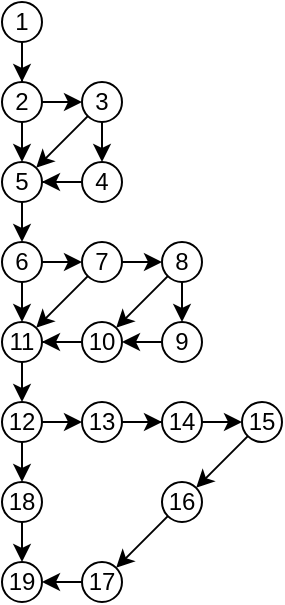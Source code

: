 <mxfile version="21.2.9" type="github">
  <diagram name="第 1 页" id="wM5cNZd2wgCHgp1O5KEM">
    <mxGraphModel dx="338" dy="333" grid="1" gridSize="10" guides="1" tooltips="1" connect="1" arrows="1" fold="1" page="1" pageScale="1" pageWidth="827" pageHeight="1169" math="0" shadow="0">
      <root>
        <mxCell id="0" />
        <mxCell id="1" parent="0" />
        <mxCell id="YwtGz2R04K_Di0VMPY7A-22" value="" style="edgeStyle=orthogonalEdgeStyle;rounded=0;orthogonalLoop=1;jettySize=auto;html=1;entryX=0.5;entryY=0;entryDx=0;entryDy=0;" edge="1" parent="1" source="YwtGz2R04K_Di0VMPY7A-2" target="YwtGz2R04K_Di0VMPY7A-5">
          <mxGeometry relative="1" as="geometry" />
        </mxCell>
        <mxCell id="YwtGz2R04K_Di0VMPY7A-2" value="1" style="ellipse;whiteSpace=wrap;html=1;aspect=fixed;" vertex="1" parent="1">
          <mxGeometry x="290" y="60" width="20" height="20" as="geometry" />
        </mxCell>
        <mxCell id="YwtGz2R04K_Di0VMPY7A-27" value="" style="edgeStyle=orthogonalEdgeStyle;rounded=0;orthogonalLoop=1;jettySize=auto;html=1;entryX=1;entryY=0.5;entryDx=0;entryDy=0;" edge="1" parent="1" source="YwtGz2R04K_Di0VMPY7A-3" target="YwtGz2R04K_Di0VMPY7A-6">
          <mxGeometry relative="1" as="geometry" />
        </mxCell>
        <mxCell id="YwtGz2R04K_Di0VMPY7A-3" value="4" style="ellipse;whiteSpace=wrap;html=1;aspect=fixed;" vertex="1" parent="1">
          <mxGeometry x="330" y="140" width="20" height="20" as="geometry" />
        </mxCell>
        <mxCell id="YwtGz2R04K_Di0VMPY7A-25" style="edgeStyle=orthogonalEdgeStyle;rounded=0;orthogonalLoop=1;jettySize=auto;html=1;exitX=0.5;exitY=1;exitDx=0;exitDy=0;entryX=0.5;entryY=0;entryDx=0;entryDy=0;" edge="1" parent="1" source="YwtGz2R04K_Di0VMPY7A-4" target="YwtGz2R04K_Di0VMPY7A-3">
          <mxGeometry relative="1" as="geometry" />
        </mxCell>
        <mxCell id="YwtGz2R04K_Di0VMPY7A-4" value="3" style="ellipse;whiteSpace=wrap;html=1;aspect=fixed;" vertex="1" parent="1">
          <mxGeometry x="330" y="100" width="20" height="20" as="geometry" />
        </mxCell>
        <mxCell id="YwtGz2R04K_Di0VMPY7A-23" style="edgeStyle=orthogonalEdgeStyle;rounded=0;orthogonalLoop=1;jettySize=auto;html=1;exitX=1;exitY=0.5;exitDx=0;exitDy=0;entryX=0;entryY=0.5;entryDx=0;entryDy=0;" edge="1" parent="1" source="YwtGz2R04K_Di0VMPY7A-5" target="YwtGz2R04K_Di0VMPY7A-4">
          <mxGeometry relative="1" as="geometry" />
        </mxCell>
        <mxCell id="YwtGz2R04K_Di0VMPY7A-24" style="edgeStyle=orthogonalEdgeStyle;rounded=0;orthogonalLoop=1;jettySize=auto;html=1;exitX=0.5;exitY=1;exitDx=0;exitDy=0;entryX=0.5;entryY=0;entryDx=0;entryDy=0;" edge="1" parent="1" source="YwtGz2R04K_Di0VMPY7A-5" target="YwtGz2R04K_Di0VMPY7A-6">
          <mxGeometry relative="1" as="geometry" />
        </mxCell>
        <mxCell id="YwtGz2R04K_Di0VMPY7A-5" value="2" style="ellipse;whiteSpace=wrap;html=1;aspect=fixed;" vertex="1" parent="1">
          <mxGeometry x="290" y="100" width="20" height="20" as="geometry" />
        </mxCell>
        <mxCell id="YwtGz2R04K_Di0VMPY7A-28" style="edgeStyle=orthogonalEdgeStyle;rounded=0;orthogonalLoop=1;jettySize=auto;html=1;exitX=0.5;exitY=1;exitDx=0;exitDy=0;entryX=0.5;entryY=0;entryDx=0;entryDy=0;" edge="1" parent="1" source="YwtGz2R04K_Di0VMPY7A-6" target="YwtGz2R04K_Di0VMPY7A-7">
          <mxGeometry relative="1" as="geometry" />
        </mxCell>
        <mxCell id="YwtGz2R04K_Di0VMPY7A-6" value="5" style="ellipse;whiteSpace=wrap;html=1;aspect=fixed;" vertex="1" parent="1">
          <mxGeometry x="290" y="140" width="20" height="20" as="geometry" />
        </mxCell>
        <mxCell id="YwtGz2R04K_Di0VMPY7A-29" style="edgeStyle=orthogonalEdgeStyle;rounded=0;orthogonalLoop=1;jettySize=auto;html=1;exitX=1;exitY=0.5;exitDx=0;exitDy=0;entryX=0;entryY=0.5;entryDx=0;entryDy=0;" edge="1" parent="1" source="YwtGz2R04K_Di0VMPY7A-7" target="YwtGz2R04K_Di0VMPY7A-8">
          <mxGeometry relative="1" as="geometry" />
        </mxCell>
        <mxCell id="YwtGz2R04K_Di0VMPY7A-32" style="edgeStyle=orthogonalEdgeStyle;rounded=0;orthogonalLoop=1;jettySize=auto;html=1;exitX=0.5;exitY=1;exitDx=0;exitDy=0;entryX=0.5;entryY=0;entryDx=0;entryDy=0;" edge="1" parent="1" source="YwtGz2R04K_Di0VMPY7A-7" target="YwtGz2R04K_Di0VMPY7A-12">
          <mxGeometry relative="1" as="geometry" />
        </mxCell>
        <mxCell id="YwtGz2R04K_Di0VMPY7A-7" value="6" style="ellipse;whiteSpace=wrap;html=1;aspect=fixed;" vertex="1" parent="1">
          <mxGeometry x="290" y="180" width="20" height="20" as="geometry" />
        </mxCell>
        <mxCell id="YwtGz2R04K_Di0VMPY7A-45" style="edgeStyle=orthogonalEdgeStyle;rounded=0;orthogonalLoop=1;jettySize=auto;html=1;exitX=1;exitY=0.5;exitDx=0;exitDy=0;entryX=0;entryY=0.5;entryDx=0;entryDy=0;" edge="1" parent="1" source="YwtGz2R04K_Di0VMPY7A-8" target="YwtGz2R04K_Di0VMPY7A-10">
          <mxGeometry relative="1" as="geometry" />
        </mxCell>
        <mxCell id="YwtGz2R04K_Di0VMPY7A-8" value="7" style="ellipse;whiteSpace=wrap;html=1;aspect=fixed;" vertex="1" parent="1">
          <mxGeometry x="330" y="180" width="20" height="20" as="geometry" />
        </mxCell>
        <mxCell id="YwtGz2R04K_Di0VMPY7A-51" style="edgeStyle=orthogonalEdgeStyle;rounded=0;orthogonalLoop=1;jettySize=auto;html=1;exitX=0;exitY=0.5;exitDx=0;exitDy=0;entryX=1;entryY=0.5;entryDx=0;entryDy=0;" edge="1" parent="1" source="YwtGz2R04K_Di0VMPY7A-9" target="YwtGz2R04K_Di0VMPY7A-11">
          <mxGeometry relative="1" as="geometry" />
        </mxCell>
        <mxCell id="YwtGz2R04K_Di0VMPY7A-9" value="9" style="ellipse;whiteSpace=wrap;html=1;aspect=fixed;" vertex="1" parent="1">
          <mxGeometry x="370" y="220" width="20" height="20" as="geometry" />
        </mxCell>
        <mxCell id="YwtGz2R04K_Di0VMPY7A-50" style="edgeStyle=orthogonalEdgeStyle;rounded=0;orthogonalLoop=1;jettySize=auto;html=1;exitX=0.5;exitY=1;exitDx=0;exitDy=0;entryX=0.5;entryY=0;entryDx=0;entryDy=0;" edge="1" parent="1" source="YwtGz2R04K_Di0VMPY7A-10" target="YwtGz2R04K_Di0VMPY7A-9">
          <mxGeometry relative="1" as="geometry" />
        </mxCell>
        <mxCell id="YwtGz2R04K_Di0VMPY7A-10" value="8" style="ellipse;whiteSpace=wrap;html=1;aspect=fixed;" vertex="1" parent="1">
          <mxGeometry x="370" y="180" width="20" height="20" as="geometry" />
        </mxCell>
        <mxCell id="YwtGz2R04K_Di0VMPY7A-33" style="edgeStyle=orthogonalEdgeStyle;rounded=0;orthogonalLoop=1;jettySize=auto;html=1;exitX=0;exitY=0.5;exitDx=0;exitDy=0;" edge="1" parent="1" source="YwtGz2R04K_Di0VMPY7A-11" target="YwtGz2R04K_Di0VMPY7A-12">
          <mxGeometry relative="1" as="geometry" />
        </mxCell>
        <mxCell id="YwtGz2R04K_Di0VMPY7A-11" value="10" style="ellipse;whiteSpace=wrap;html=1;aspect=fixed;" vertex="1" parent="1">
          <mxGeometry x="330" y="220" width="20" height="20" as="geometry" />
        </mxCell>
        <mxCell id="YwtGz2R04K_Di0VMPY7A-52" style="edgeStyle=orthogonalEdgeStyle;rounded=0;orthogonalLoop=1;jettySize=auto;html=1;exitX=0.5;exitY=1;exitDx=0;exitDy=0;entryX=0.5;entryY=0;entryDx=0;entryDy=0;" edge="1" parent="1" source="YwtGz2R04K_Di0VMPY7A-12" target="YwtGz2R04K_Di0VMPY7A-13">
          <mxGeometry relative="1" as="geometry" />
        </mxCell>
        <mxCell id="YwtGz2R04K_Di0VMPY7A-12" value="11" style="ellipse;whiteSpace=wrap;html=1;aspect=fixed;" vertex="1" parent="1">
          <mxGeometry x="290" y="220" width="20" height="20" as="geometry" />
        </mxCell>
        <mxCell id="YwtGz2R04K_Di0VMPY7A-53" style="edgeStyle=orthogonalEdgeStyle;rounded=0;orthogonalLoop=1;jettySize=auto;html=1;exitX=1;exitY=0.5;exitDx=0;exitDy=0;entryX=0;entryY=0.5;entryDx=0;entryDy=0;" edge="1" parent="1" source="YwtGz2R04K_Di0VMPY7A-13" target="YwtGz2R04K_Di0VMPY7A-14">
          <mxGeometry relative="1" as="geometry" />
        </mxCell>
        <mxCell id="YwtGz2R04K_Di0VMPY7A-59" style="edgeStyle=orthogonalEdgeStyle;rounded=0;orthogonalLoop=1;jettySize=auto;html=1;exitX=0.5;exitY=1;exitDx=0;exitDy=0;entryX=0.5;entryY=0;entryDx=0;entryDy=0;" edge="1" parent="1" source="YwtGz2R04K_Di0VMPY7A-13" target="YwtGz2R04K_Di0VMPY7A-19">
          <mxGeometry relative="1" as="geometry" />
        </mxCell>
        <mxCell id="YwtGz2R04K_Di0VMPY7A-13" value="12" style="ellipse;whiteSpace=wrap;html=1;aspect=fixed;" vertex="1" parent="1">
          <mxGeometry x="290" y="260" width="20" height="20" as="geometry" />
        </mxCell>
        <mxCell id="YwtGz2R04K_Di0VMPY7A-54" style="edgeStyle=orthogonalEdgeStyle;rounded=0;orthogonalLoop=1;jettySize=auto;html=1;exitX=1;exitY=0.5;exitDx=0;exitDy=0;" edge="1" parent="1" source="YwtGz2R04K_Di0VMPY7A-14" target="YwtGz2R04K_Di0VMPY7A-15">
          <mxGeometry relative="1" as="geometry" />
        </mxCell>
        <mxCell id="YwtGz2R04K_Di0VMPY7A-14" value="13" style="ellipse;whiteSpace=wrap;html=1;aspect=fixed;" vertex="1" parent="1">
          <mxGeometry x="330" y="260" width="20" height="20" as="geometry" />
        </mxCell>
        <mxCell id="YwtGz2R04K_Di0VMPY7A-55" style="edgeStyle=orthogonalEdgeStyle;rounded=0;orthogonalLoop=1;jettySize=auto;html=1;exitX=1;exitY=0.5;exitDx=0;exitDy=0;entryX=0;entryY=0.5;entryDx=0;entryDy=0;" edge="1" parent="1" source="YwtGz2R04K_Di0VMPY7A-15" target="YwtGz2R04K_Di0VMPY7A-16">
          <mxGeometry relative="1" as="geometry" />
        </mxCell>
        <mxCell id="YwtGz2R04K_Di0VMPY7A-15" value="14" style="ellipse;whiteSpace=wrap;html=1;aspect=fixed;" vertex="1" parent="1">
          <mxGeometry x="370" y="260" width="20" height="20" as="geometry" />
        </mxCell>
        <mxCell id="YwtGz2R04K_Di0VMPY7A-16" value="15" style="ellipse;whiteSpace=wrap;html=1;aspect=fixed;" vertex="1" parent="1">
          <mxGeometry x="410" y="260" width="20" height="20" as="geometry" />
        </mxCell>
        <mxCell id="YwtGz2R04K_Di0VMPY7A-17" value="16" style="ellipse;whiteSpace=wrap;html=1;aspect=fixed;" vertex="1" parent="1">
          <mxGeometry x="370" y="300" width="20" height="20" as="geometry" />
        </mxCell>
        <mxCell id="YwtGz2R04K_Di0VMPY7A-61" style="edgeStyle=orthogonalEdgeStyle;rounded=0;orthogonalLoop=1;jettySize=auto;html=1;exitX=0;exitY=0.5;exitDx=0;exitDy=0;entryX=1;entryY=0.5;entryDx=0;entryDy=0;" edge="1" parent="1" source="YwtGz2R04K_Di0VMPY7A-18" target="YwtGz2R04K_Di0VMPY7A-20">
          <mxGeometry relative="1" as="geometry" />
        </mxCell>
        <mxCell id="YwtGz2R04K_Di0VMPY7A-18" value="17" style="ellipse;whiteSpace=wrap;html=1;aspect=fixed;" vertex="1" parent="1">
          <mxGeometry x="330" y="340" width="20" height="20" as="geometry" />
        </mxCell>
        <mxCell id="YwtGz2R04K_Di0VMPY7A-60" style="edgeStyle=orthogonalEdgeStyle;rounded=0;orthogonalLoop=1;jettySize=auto;html=1;exitX=0.5;exitY=1;exitDx=0;exitDy=0;entryX=0.5;entryY=0;entryDx=0;entryDy=0;" edge="1" parent="1" source="YwtGz2R04K_Di0VMPY7A-19" target="YwtGz2R04K_Di0VMPY7A-20">
          <mxGeometry relative="1" as="geometry" />
        </mxCell>
        <mxCell id="YwtGz2R04K_Di0VMPY7A-19" value="18" style="ellipse;whiteSpace=wrap;html=1;aspect=fixed;" vertex="1" parent="1">
          <mxGeometry x="290" y="300" width="20" height="20" as="geometry" />
        </mxCell>
        <mxCell id="YwtGz2R04K_Di0VMPY7A-20" value="19" style="ellipse;whiteSpace=wrap;html=1;aspect=fixed;" vertex="1" parent="1">
          <mxGeometry x="290" y="340" width="20" height="20" as="geometry" />
        </mxCell>
        <mxCell id="YwtGz2R04K_Di0VMPY7A-26" value="" style="endArrow=classic;html=1;rounded=0;exitX=0;exitY=1;exitDx=0;exitDy=0;entryX=1;entryY=0;entryDx=0;entryDy=0;" edge="1" parent="1" source="YwtGz2R04K_Di0VMPY7A-4" target="YwtGz2R04K_Di0VMPY7A-6">
          <mxGeometry width="50" height="50" relative="1" as="geometry">
            <mxPoint x="450" y="290" as="sourcePoint" />
            <mxPoint x="500" y="240" as="targetPoint" />
          </mxGeometry>
        </mxCell>
        <mxCell id="YwtGz2R04K_Di0VMPY7A-35" value="" style="endArrow=classic;html=1;rounded=0;exitX=0;exitY=1;exitDx=0;exitDy=0;entryX=1;entryY=0;entryDx=0;entryDy=0;" edge="1" parent="1" source="YwtGz2R04K_Di0VMPY7A-8" target="YwtGz2R04K_Di0VMPY7A-12">
          <mxGeometry width="50" height="50" relative="1" as="geometry">
            <mxPoint x="450" y="290" as="sourcePoint" />
            <mxPoint x="500" y="240" as="targetPoint" />
          </mxGeometry>
        </mxCell>
        <mxCell id="YwtGz2R04K_Di0VMPY7A-43" value="" style="endArrow=classic;html=1;rounded=0;exitX=0;exitY=1;exitDx=0;exitDy=0;entryX=1;entryY=0;entryDx=0;entryDy=0;" edge="1" parent="1" source="YwtGz2R04K_Di0VMPY7A-10" target="YwtGz2R04K_Di0VMPY7A-11">
          <mxGeometry width="50" height="50" relative="1" as="geometry">
            <mxPoint x="450" y="290" as="sourcePoint" />
            <mxPoint x="500" y="240" as="targetPoint" />
          </mxGeometry>
        </mxCell>
        <mxCell id="YwtGz2R04K_Di0VMPY7A-56" value="" style="endArrow=classic;html=1;rounded=0;exitX=0;exitY=1;exitDx=0;exitDy=0;entryX=1;entryY=0;entryDx=0;entryDy=0;" edge="1" parent="1" source="YwtGz2R04K_Di0VMPY7A-16" target="YwtGz2R04K_Di0VMPY7A-17">
          <mxGeometry width="50" height="50" relative="1" as="geometry">
            <mxPoint x="340" y="270" as="sourcePoint" />
            <mxPoint x="390" y="220" as="targetPoint" />
          </mxGeometry>
        </mxCell>
        <mxCell id="YwtGz2R04K_Di0VMPY7A-58" value="" style="endArrow=classic;html=1;rounded=0;entryX=1;entryY=0;entryDx=0;entryDy=0;exitX=0;exitY=1;exitDx=0;exitDy=0;" edge="1" parent="1" source="YwtGz2R04K_Di0VMPY7A-17" target="YwtGz2R04K_Di0VMPY7A-18">
          <mxGeometry width="50" height="50" relative="1" as="geometry">
            <mxPoint x="340" y="270" as="sourcePoint" />
            <mxPoint x="390" y="220" as="targetPoint" />
          </mxGeometry>
        </mxCell>
      </root>
    </mxGraphModel>
  </diagram>
</mxfile>
